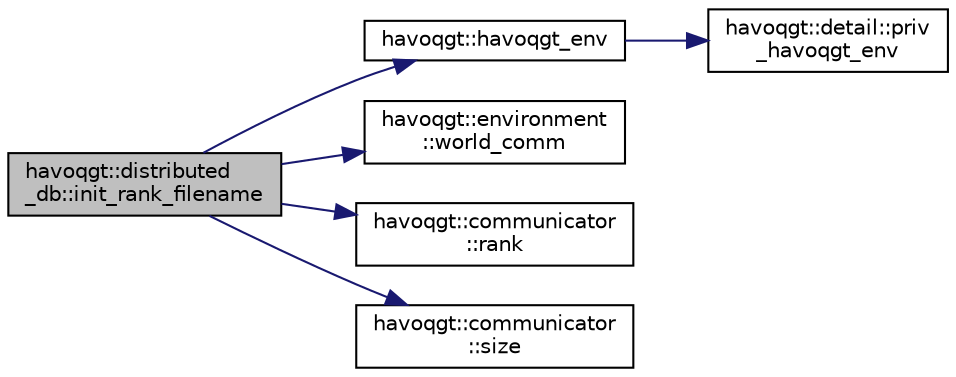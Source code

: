 digraph "havoqgt::distributed_db::init_rank_filename"
{
  edge [fontname="Helvetica",fontsize="10",labelfontname="Helvetica",labelfontsize="10"];
  node [fontname="Helvetica",fontsize="10",shape=record];
  rankdir="LR";
  Node1 [label="havoqgt::distributed\l_db::init_rank_filename",height=0.2,width=0.4,color="black", fillcolor="grey75", style="filled", fontcolor="black"];
  Node1 -> Node2 [color="midnightblue",fontsize="10",style="solid",fontname="Helvetica"];
  Node2 [label="havoqgt::havoqgt_env",height=0.2,width=0.4,color="black", fillcolor="white", style="filled",URL="$namespacehavoqgt.html#aa3e532abe3c65ada00365ac614efc50c"];
  Node2 -> Node3 [color="midnightblue",fontsize="10",style="solid",fontname="Helvetica"];
  Node3 [label="havoqgt::detail::priv\l_havoqgt_env",height=0.2,width=0.4,color="black", fillcolor="white", style="filled",URL="$namespacehavoqgt_1_1detail.html#a3cd5562c4e10f83bafa40e89d3b7b2b0"];
  Node1 -> Node4 [color="midnightblue",fontsize="10",style="solid",fontname="Helvetica"];
  Node4 [label="havoqgt::environment\l::world_comm",height=0.2,width=0.4,color="black", fillcolor="white", style="filled",URL="$classhavoqgt_1_1environment.html#a783f4b22a2f5963014713deff603b84b"];
  Node1 -> Node5 [color="midnightblue",fontsize="10",style="solid",fontname="Helvetica"];
  Node5 [label="havoqgt::communicator\l::rank",height=0.2,width=0.4,color="black", fillcolor="white", style="filled",URL="$classhavoqgt_1_1communicator.html#a147a2b60f38acabed02cd5e7b73c8629"];
  Node1 -> Node6 [color="midnightblue",fontsize="10",style="solid",fontname="Helvetica"];
  Node6 [label="havoqgt::communicator\l::size",height=0.2,width=0.4,color="black", fillcolor="white", style="filled",URL="$classhavoqgt_1_1communicator.html#af986a4081cfb8a0eadb1a11ee32b762d"];
}
